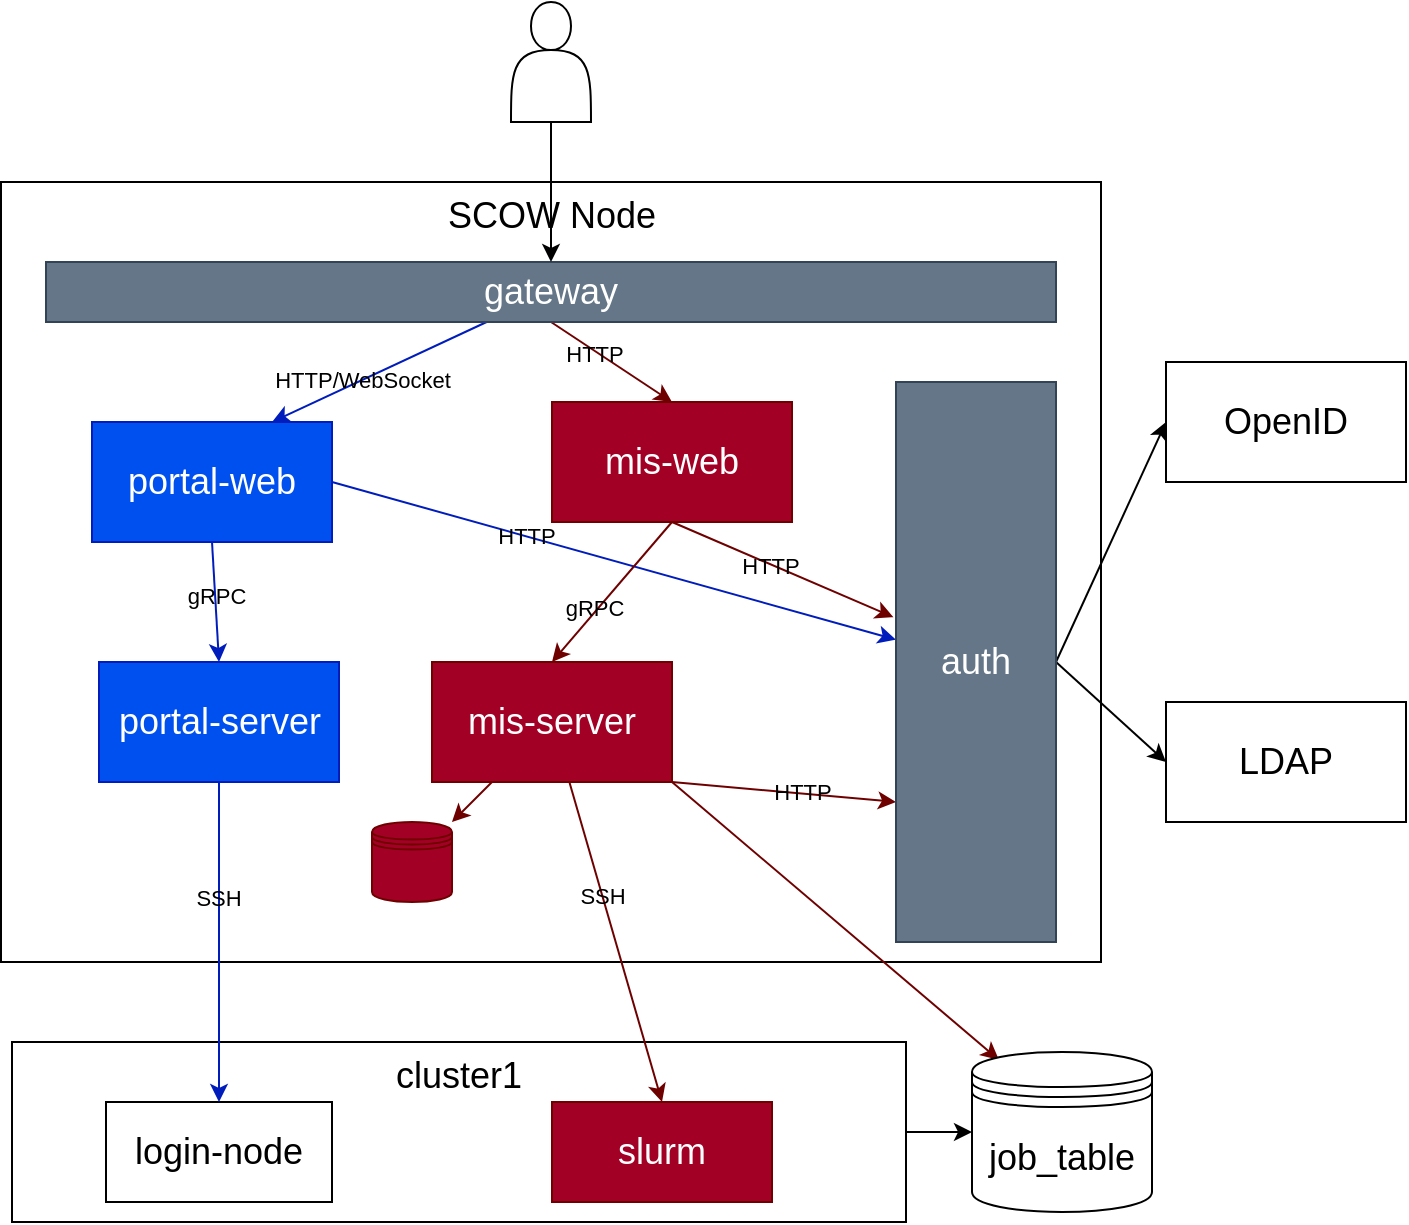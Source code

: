 <mxfile scale="2" border="0">
    <diagram id="aekzRgjksSTJDkMgN9YQ" name="Page-1">
        <mxGraphModel dx="870" dy="628" grid="1" gridSize="10" guides="1" tooltips="1" connect="1" arrows="1" fold="1" page="1" pageScale="1" pageWidth="827" pageHeight="1169" math="0" shadow="0">
            <root>
                <mxCell id="0"/>
                <mxCell id="1" parent="0"/>
                <mxCell id="83" style="edgeStyle=none;html=1;exitX=1;exitY=0.5;exitDx=0;exitDy=0;entryX=0;entryY=0.5;entryDx=0;entryDy=0;fontSize=18;labelBackgroundColor=none;" parent="1" source="78" target="14" edge="1">
                    <mxGeometry relative="1" as="geometry"/>
                </mxCell>
                <mxCell id="78" value="cluster1" style="rounded=0;whiteSpace=wrap;html=1;verticalAlign=top;fontSize=18;fillColor=none;labelBackgroundColor=none;" parent="1" vertex="1">
                    <mxGeometry x="130" y="540" width="447" height="90" as="geometry"/>
                </mxCell>
                <mxCell id="47" value="SCOW Node" style="rounded=0;whiteSpace=wrap;html=1;fillColor=none;verticalAlign=top;fontSize=18;labelBackgroundColor=none;" parent="1" vertex="1">
                    <mxGeometry x="124.5" y="110" width="550" height="390" as="geometry"/>
                </mxCell>
                <mxCell id="51" style="edgeStyle=none;html=1;exitX=0.5;exitY=1;exitDx=0;exitDy=0;entryX=0.5;entryY=0;entryDx=0;entryDy=0;fillColor=#a20025;strokeColor=#6F0000;labelBackgroundColor=none;" parent="1" source="48" target="49" edge="1">
                    <mxGeometry relative="1" as="geometry"/>
                </mxCell>
                <mxCell id="86" value="HTTP" style="edgeLabel;html=1;align=center;verticalAlign=middle;resizable=0;points=[];labelBackgroundColor=none;" parent="51" vertex="1" connectable="0">
                    <mxGeometry x="-0.271" y="-1" relative="1" as="geometry">
                        <mxPoint as="offset"/>
                    </mxGeometry>
                </mxCell>
                <mxCell id="52" style="edgeStyle=none;html=1;entryX=0.75;entryY=0;entryDx=0;entryDy=0;fillColor=#0050ef;strokeColor=#001DBC;labelBackgroundColor=none;" parent="1" source="48" target="5" edge="1">
                    <mxGeometry relative="1" as="geometry"/>
                </mxCell>
                <mxCell id="84" value="HTTP/WebSocket" style="edgeLabel;html=1;align=center;verticalAlign=middle;resizable=0;points=[];labelBackgroundColor=none;" parent="52" vertex="1" connectable="0">
                    <mxGeometry x="0.164" relative="1" as="geometry">
                        <mxPoint as="offset"/>
                    </mxGeometry>
                </mxCell>
                <mxCell id="48" value="gateway" style="rounded=0;whiteSpace=wrap;html=1;fontSize=18;fillColor=#647687;fontColor=#ffffff;strokeColor=#314354;labelBackgroundColor=none;" parent="1" vertex="1">
                    <mxGeometry x="147" y="150" width="505" height="30" as="geometry"/>
                </mxCell>
                <mxCell id="6" value="" style="edgeStyle=none;html=1;entryX=0.5;entryY=0;entryDx=0;entryDy=0;labelBackgroundColor=none;" parent="1" source="2" target="48" edge="1">
                    <mxGeometry relative="1" as="geometry"/>
                </mxCell>
                <mxCell id="2" value="" style="shape=actor;whiteSpace=wrap;html=1;labelBackgroundColor=none;" parent="1" vertex="1">
                    <mxGeometry x="379.5" y="20" width="40" height="60" as="geometry"/>
                </mxCell>
                <mxCell id="16" style="edgeStyle=none;html=1;entryX=0.15;entryY=0.05;entryDx=0;entryDy=0;fontSize=18;exitX=1;exitY=1;exitDx=0;exitDy=0;fillColor=#a20025;strokeColor=#6F0000;entryPerimeter=0;labelBackgroundColor=none;" parent="1" source="8" target="14" edge="1">
                    <mxGeometry relative="1" as="geometry">
                        <mxPoint x="127" y="320" as="targetPoint"/>
                    </mxGeometry>
                </mxCell>
                <mxCell id="56" style="edgeStyle=none;html=1;exitX=1;exitY=0.5;exitDx=0;exitDy=0;fillColor=#0050ef;strokeColor=#001DBC;labelBackgroundColor=none;" parent="1" source="5" target="9" edge="1">
                    <mxGeometry relative="1" as="geometry"/>
                </mxCell>
                <mxCell id="87" value="HTTP" style="edgeLabel;html=1;align=center;verticalAlign=middle;resizable=0;points=[];labelBackgroundColor=none;" parent="56" vertex="1" connectable="0">
                    <mxGeometry x="-0.314" relative="1" as="geometry">
                        <mxPoint as="offset"/>
                    </mxGeometry>
                </mxCell>
                <mxCell id="81" style="edgeStyle=none;html=1;exitX=0.5;exitY=1;exitDx=0;exitDy=0;entryX=0.5;entryY=0;entryDx=0;entryDy=0;fontSize=18;fillColor=#0050ef;strokeColor=#001DBC;labelBackgroundColor=none;" parent="1" source="5" target="92" edge="1">
                    <mxGeometry relative="1" as="geometry"/>
                </mxCell>
                <mxCell id="85" value="gRPC" style="edgeLabel;html=1;align=center;verticalAlign=middle;resizable=0;points=[];labelBackgroundColor=none;" parent="81" vertex="1" connectable="0">
                    <mxGeometry x="-0.108" relative="1" as="geometry">
                        <mxPoint as="offset"/>
                    </mxGeometry>
                </mxCell>
                <mxCell id="5" value="portal-web" style="whiteSpace=wrap;html=1;fontSize=18;fillColor=#0050ef;fontColor=#ffffff;strokeColor=#001DBC;labelBackgroundColor=none;" parent="1" vertex="1">
                    <mxGeometry x="170" y="230" width="120" height="60" as="geometry"/>
                </mxCell>
                <mxCell id="28" style="edgeStyle=none;html=1;fontSize=18;fillColor=#a20025;strokeColor=#6F0000;labelBackgroundColor=none;" parent="1" source="8" target="27" edge="1">
                    <mxGeometry relative="1" as="geometry"/>
                </mxCell>
                <mxCell id="54" style="edgeStyle=none;html=1;exitX=1;exitY=1;exitDx=0;exitDy=0;entryX=0;entryY=0.75;entryDx=0;entryDy=0;fillColor=#a20025;strokeColor=#6F0000;labelBackgroundColor=none;" parent="1" source="8" target="9" edge="1">
                    <mxGeometry relative="1" as="geometry"/>
                </mxCell>
                <mxCell id="90" value="HTTP" style="edgeLabel;html=1;align=center;verticalAlign=middle;resizable=0;points=[];labelBackgroundColor=none;" parent="54" vertex="1" connectable="0">
                    <mxGeometry x="0.151" y="1" relative="1" as="geometry">
                        <mxPoint as="offset"/>
                    </mxGeometry>
                </mxCell>
                <mxCell id="8" value="&lt;span style=&quot;font-size: 18px&quot;&gt;mis-server&lt;br&gt;&lt;/span&gt;" style="whiteSpace=wrap;html=1;fillColor=#a20025;fontColor=#ffffff;strokeColor=#6F0000;labelBackgroundColor=none;" parent="1" vertex="1">
                    <mxGeometry x="340" y="350" width="120" height="60" as="geometry"/>
                </mxCell>
                <mxCell id="45" style="edgeStyle=none;html=1;entryX=0;entryY=0.5;entryDx=0;entryDy=0;fontSize=18;exitX=1;exitY=0.5;exitDx=0;exitDy=0;labelBackgroundColor=none;" parent="1" source="9" target="44" edge="1">
                    <mxGeometry relative="1" as="geometry"/>
                </mxCell>
                <mxCell id="46" style="edgeStyle=none;html=1;exitX=1;exitY=0.5;exitDx=0;exitDy=0;entryX=0;entryY=0.5;entryDx=0;entryDy=0;fontSize=18;labelBackgroundColor=none;" parent="1" source="9" target="43" edge="1">
                    <mxGeometry relative="1" as="geometry"/>
                </mxCell>
                <mxCell id="9" value="auth" style="whiteSpace=wrap;html=1;fontSize=18;fillColor=#647687;fontColor=#ffffff;strokeColor=#314354;labelBackgroundColor=none;" parent="1" vertex="1">
                    <mxGeometry x="572" y="210" width="80" height="280" as="geometry"/>
                </mxCell>
                <mxCell id="14" value="job_table" style="shape=datastore;whiteSpace=wrap;html=1;fontSize=18;labelBackgroundColor=none;" parent="1" vertex="1">
                    <mxGeometry x="610" y="545" width="90" height="80" as="geometry"/>
                </mxCell>
                <mxCell id="43" value="LDAP" style="whiteSpace=wrap;html=1;fontSize=18;labelBackgroundColor=none;" parent="1" vertex="1">
                    <mxGeometry x="707" y="370" width="120" height="60" as="geometry"/>
                </mxCell>
                <mxCell id="44" value="&lt;span style=&quot;font-size: 18px&quot;&gt;OpenID&lt;/span&gt;" style="whiteSpace=wrap;html=1;labelBackgroundColor=none;" parent="1" vertex="1">
                    <mxGeometry x="707" y="200" width="120" height="60" as="geometry"/>
                </mxCell>
                <mxCell id="55" style="edgeStyle=none;html=1;exitX=0.5;exitY=1;exitDx=0;exitDy=0;entryX=-0.016;entryY=0.42;entryDx=0;entryDy=0;entryPerimeter=0;fillColor=#a20025;strokeColor=#6F0000;labelBackgroundColor=none;" parent="1" source="49" target="9" edge="1">
                    <mxGeometry relative="1" as="geometry"/>
                </mxCell>
                <mxCell id="88" value="HTTP" style="edgeLabel;html=1;align=center;verticalAlign=middle;resizable=0;points=[];labelBackgroundColor=none;" parent="55" vertex="1" connectable="0">
                    <mxGeometry x="-0.11" y="-1" relative="1" as="geometry">
                        <mxPoint as="offset"/>
                    </mxGeometry>
                </mxCell>
                <mxCell id="70" style="edgeStyle=none;html=1;exitX=0.5;exitY=1;exitDx=0;exitDy=0;entryX=0.5;entryY=0;entryDx=0;entryDy=0;fontSize=18;fillColor=#a20025;strokeColor=#6F0000;labelBackgroundColor=none;" parent="1" source="49" target="8" edge="1">
                    <mxGeometry relative="1" as="geometry"/>
                </mxCell>
                <mxCell id="89" value="gRPC" style="edgeLabel;html=1;align=center;verticalAlign=middle;resizable=0;points=[];labelBackgroundColor=none;" parent="70" vertex="1" connectable="0">
                    <mxGeometry x="0.242" y="-2" relative="1" as="geometry">
                        <mxPoint as="offset"/>
                    </mxGeometry>
                </mxCell>
                <mxCell id="49" value="mis-web" style="whiteSpace=wrap;html=1;fontSize=18;fillColor=#a20025;fontColor=#ffffff;strokeColor=#6F0000;labelBackgroundColor=none;" parent="1" vertex="1">
                    <mxGeometry x="400" y="220" width="120" height="60" as="geometry"/>
                </mxCell>
                <mxCell id="27" value="" style="shape=datastore;whiteSpace=wrap;html=1;fontSize=18;fillColor=#a20025;fontColor=#ffffff;strokeColor=#6F0000;labelBackgroundColor=none;" parent="1" vertex="1">
                    <mxGeometry x="310" y="430" width="40" height="40" as="geometry"/>
                </mxCell>
                <mxCell id="60" value="slurm" style="rounded=0;whiteSpace=wrap;html=1;fontSize=18;fillColor=#a20025;fontColor=#ffffff;strokeColor=#6F0000;labelBackgroundColor=none;" parent="1" vertex="1">
                    <mxGeometry x="400" y="570" width="110" height="50" as="geometry"/>
                </mxCell>
                <mxCell id="40" style="edgeStyle=none;html=1;fontSize=18;entryX=0.5;entryY=0;entryDx=0;entryDy=0;fillColor=#a20025;strokeColor=#6F0000;labelBackgroundColor=none;" parent="1" source="8" target="60" edge="1">
                    <mxGeometry relative="1" as="geometry">
                        <mxPoint x="309.282" y="531.784" as="targetPoint"/>
                        <mxPoint x="451.25" y="480" as="sourcePoint"/>
                    </mxGeometry>
                </mxCell>
                <mxCell id="91" value="SSH" style="edgeLabel;html=1;align=center;verticalAlign=middle;resizable=0;points=[];labelBackgroundColor=none;" parent="40" vertex="1" connectable="0">
                    <mxGeometry x="-0.291" relative="1" as="geometry">
                        <mxPoint as="offset"/>
                    </mxGeometry>
                </mxCell>
                <mxCell id="80" value="login-node" style="rounded=0;whiteSpace=wrap;html=1;fontSize=18;labelBackgroundColor=none;" parent="1" vertex="1">
                    <mxGeometry x="177" y="570" width="113" height="50" as="geometry"/>
                </mxCell>
                <mxCell id="93" style="edgeStyle=none;html=1;exitX=0.5;exitY=1;exitDx=0;exitDy=0;fillColor=#0050ef;strokeColor=#001DBC;" edge="1" parent="1" source="92" target="80">
                    <mxGeometry relative="1" as="geometry"/>
                </mxCell>
                <mxCell id="94" value="SSH" style="edgeLabel;html=1;align=center;verticalAlign=middle;resizable=0;points=[];labelBackgroundColor=none;" vertex="1" connectable="0" parent="93">
                    <mxGeometry x="-0.274" y="-1" relative="1" as="geometry">
                        <mxPoint as="offset"/>
                    </mxGeometry>
                </mxCell>
                <mxCell id="92" value="portal-server" style="whiteSpace=wrap;html=1;fontSize=18;fillColor=#0050ef;fontColor=#ffffff;strokeColor=#001DBC;labelBackgroundColor=none;" vertex="1" parent="1">
                    <mxGeometry x="173.5" y="350" width="120" height="60" as="geometry"/>
                </mxCell>
            </root>
        </mxGraphModel>
    </diagram>
</mxfile>
